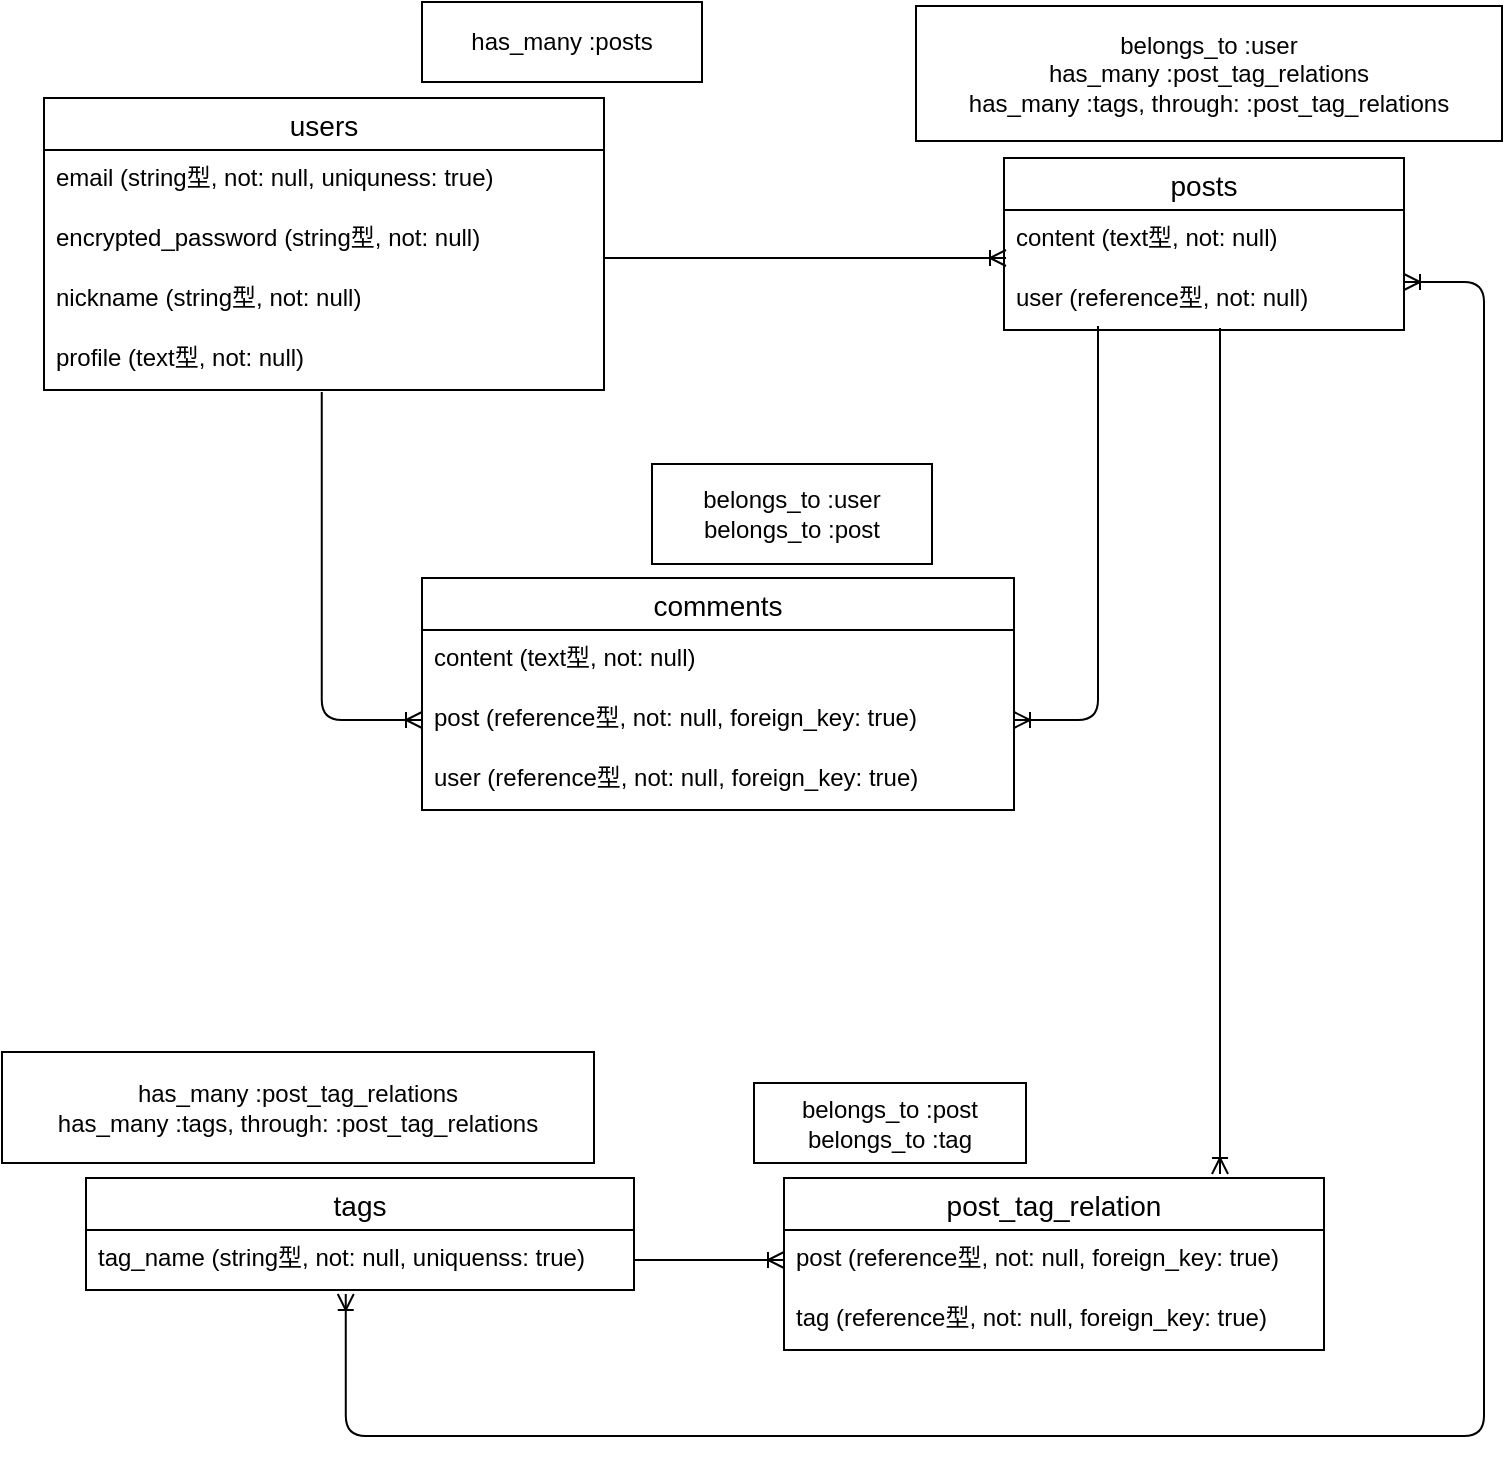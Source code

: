 <mxfile>
    <diagram id="Z1s4bV7Bnnmax4GUUH1A" name="ページ1">
        <mxGraphModel dx="912" dy="594" grid="0" gridSize="10" guides="1" tooltips="1" connect="1" arrows="1" fold="1" page="1" pageScale="1" pageWidth="827" pageHeight="1169" math="0" shadow="0">
            <root>
                <mxCell id="0"/>
                <mxCell id="1" parent="0"/>
                <mxCell id="2" value="users" style="swimlane;fontStyle=0;childLayout=stackLayout;horizontal=1;startSize=26;horizontalStack=0;resizeParent=1;resizeParentMax=0;resizeLast=0;collapsible=1;marginBottom=0;align=center;fontSize=14;" parent="1" vertex="1">
                    <mxGeometry x="40" y="120" width="280" height="146" as="geometry"/>
                </mxCell>
                <mxCell id="4" value="email (string型, not: null, uniquness: true)" style="text;strokeColor=none;fillColor=none;spacingLeft=4;spacingRight=4;overflow=hidden;rotatable=0;points=[[0,0.5],[1,0.5]];portConstraint=eastwest;fontSize=12;" parent="2" vertex="1">
                    <mxGeometry y="26" width="280" height="30" as="geometry"/>
                </mxCell>
                <mxCell id="5" value="encrypted_password (string型, not: null)" style="text;strokeColor=none;fillColor=none;spacingLeft=4;spacingRight=4;overflow=hidden;rotatable=0;points=[[0,0.5],[1,0.5]];portConstraint=eastwest;fontSize=12;" parent="2" vertex="1">
                    <mxGeometry y="56" width="280" height="30" as="geometry"/>
                </mxCell>
                <mxCell id="95" value="nickname (string型, not: null)" style="text;strokeColor=none;fillColor=none;spacingLeft=4;spacingRight=4;overflow=hidden;rotatable=0;points=[[0,0.5],[1,0.5]];portConstraint=eastwest;fontSize=12;" parent="2" vertex="1">
                    <mxGeometry y="86" width="280" height="30" as="geometry"/>
                </mxCell>
                <mxCell id="7" value="profile (text型, not: null)" style="text;strokeColor=none;fillColor=none;spacingLeft=4;spacingRight=4;overflow=hidden;rotatable=0;points=[[0,0.5],[1,0.5]];portConstraint=eastwest;fontSize=12;" parent="2" vertex="1">
                    <mxGeometry y="116" width="280" height="30" as="geometry"/>
                </mxCell>
                <mxCell id="99" value="posts" style="swimlane;fontStyle=0;childLayout=stackLayout;horizontal=1;startSize=26;horizontalStack=0;resizeParent=1;resizeParentMax=0;resizeLast=0;collapsible=1;marginBottom=0;align=center;fontSize=14;" parent="1" vertex="1">
                    <mxGeometry x="520" y="150" width="200" height="86" as="geometry"/>
                </mxCell>
                <mxCell id="100" value="content (text型, not: null)" style="text;strokeColor=none;fillColor=none;spacingLeft=4;spacingRight=4;overflow=hidden;rotatable=0;points=[[0,0.5],[1,0.5]];portConstraint=eastwest;fontSize=12;" parent="99" vertex="1">
                    <mxGeometry y="26" width="200" height="30" as="geometry"/>
                </mxCell>
                <mxCell id="101" value="user (reference型, not: null)" style="text;strokeColor=none;fillColor=none;spacingLeft=4;spacingRight=4;overflow=hidden;rotatable=0;points=[[0,0.5],[1,0.5]];portConstraint=eastwest;fontSize=12;" parent="99" vertex="1">
                    <mxGeometry y="56" width="200" height="30" as="geometry"/>
                </mxCell>
                <mxCell id="105" value="comments" style="swimlane;fontStyle=0;childLayout=stackLayout;horizontal=1;startSize=26;horizontalStack=0;resizeParent=1;resizeParentMax=0;resizeLast=0;collapsible=1;marginBottom=0;align=center;fontSize=14;" parent="1" vertex="1">
                    <mxGeometry x="229" y="360" width="296" height="116" as="geometry"/>
                </mxCell>
                <mxCell id="106" value="content (text型, not: null)" style="text;strokeColor=none;fillColor=none;spacingLeft=4;spacingRight=4;overflow=hidden;rotatable=0;points=[[0,0.5],[1,0.5]];portConstraint=eastwest;fontSize=12;" parent="105" vertex="1">
                    <mxGeometry y="26" width="296" height="30" as="geometry"/>
                </mxCell>
                <mxCell id="107" value="post (reference型, not: null, foreign_key: true)" style="text;strokeColor=none;fillColor=none;spacingLeft=4;spacingRight=4;overflow=hidden;rotatable=0;points=[[0,0.5],[1,0.5]];portConstraint=eastwest;fontSize=12;" parent="105" vertex="1">
                    <mxGeometry y="56" width="296" height="30" as="geometry"/>
                </mxCell>
                <mxCell id="108" value="user (reference型, not: null, foreign_key: true)" style="text;strokeColor=none;fillColor=none;spacingLeft=4;spacingRight=4;overflow=hidden;rotatable=0;points=[[0,0.5],[1,0.5]];portConstraint=eastwest;fontSize=12;" parent="105" vertex="1">
                    <mxGeometry y="86" width="296" height="30" as="geometry"/>
                </mxCell>
                <mxCell id="110" value="" style="edgeStyle=entityRelationEdgeStyle;fontSize=12;html=1;endArrow=ERoneToMany;entryX=0.005;entryY=0.8;entryDx=0;entryDy=0;entryPerimeter=0;" parent="1" target="100" edge="1">
                    <mxGeometry width="100" height="100" relative="1" as="geometry">
                        <mxPoint x="320" y="200" as="sourcePoint"/>
                        <mxPoint x="420" y="100" as="targetPoint"/>
                    </mxGeometry>
                </mxCell>
                <mxCell id="112" value="" style="fontSize=12;html=1;endArrow=ERoneToMany;edgeStyle=elbowEdgeStyle;elbow=vertical;" parent="1" target="107" edge="1">
                    <mxGeometry width="100" height="100" relative="1" as="geometry">
                        <mxPoint x="567" y="234" as="sourcePoint"/>
                        <mxPoint x="560" y="420" as="targetPoint"/>
                        <Array as="points">
                            <mxPoint x="514" y="431"/>
                            <mxPoint x="576" y="430"/>
                        </Array>
                    </mxGeometry>
                </mxCell>
                <mxCell id="113" value="" style="edgeStyle=elbowEdgeStyle;fontSize=12;html=1;endArrow=ERoneToMany;elbow=vertical;entryX=0;entryY=0.5;entryDx=0;entryDy=0;exitX=0.496;exitY=1.033;exitDx=0;exitDy=0;exitPerimeter=0;" parent="1" source="7" target="107" edge="1">
                    <mxGeometry width="100" height="100" relative="1" as="geometry">
                        <mxPoint x="160" y="360" as="sourcePoint"/>
                        <mxPoint x="280" y="290" as="targetPoint"/>
                        <Array as="points">
                            <mxPoint x="200" y="431"/>
                        </Array>
                    </mxGeometry>
                </mxCell>
                <mxCell id="116" value="belongs_to :user&lt;br&gt;has_many :post_tag_relations&lt;br&gt;has_many :tags, through: :post_tag_relations" style="whiteSpace=wrap;html=1;align=center;" parent="1" vertex="1">
                    <mxGeometry x="476" y="74" width="293" height="67.5" as="geometry"/>
                </mxCell>
                <mxCell id="117" value="has_many :posts" style="whiteSpace=wrap;html=1;align=center;" parent="1" vertex="1">
                    <mxGeometry x="229" y="72" width="140" height="40" as="geometry"/>
                </mxCell>
                <mxCell id="120" value="belongs_to :user&lt;br&gt;belongs_to :post" style="whiteSpace=wrap;html=1;align=center;" parent="1" vertex="1">
                    <mxGeometry x="344" y="303" width="140" height="50" as="geometry"/>
                </mxCell>
                <mxCell id="121" value="tags" style="swimlane;fontStyle=0;childLayout=stackLayout;horizontal=1;startSize=26;horizontalStack=0;resizeParent=1;resizeParentMax=0;resizeLast=0;collapsible=1;marginBottom=0;align=center;fontSize=14;" vertex="1" parent="1">
                    <mxGeometry x="61" y="660" width="274" height="56" as="geometry"/>
                </mxCell>
                <mxCell id="123" value="tag_name (string型, not: null, uniquenss: true)" style="text;strokeColor=none;fillColor=none;spacingLeft=4;spacingRight=4;overflow=hidden;rotatable=0;points=[[0,0.5],[1,0.5]];portConstraint=eastwest;fontSize=12;" vertex="1" parent="121">
                    <mxGeometry y="26" width="274" height="30" as="geometry"/>
                </mxCell>
                <mxCell id="126" value="post_tag_relation" style="swimlane;fontStyle=0;childLayout=stackLayout;horizontal=1;startSize=26;horizontalStack=0;resizeParent=1;resizeParentMax=0;resizeLast=0;collapsible=1;marginBottom=0;align=center;fontSize=14;" vertex="1" parent="1">
                    <mxGeometry x="410" y="660" width="270" height="86" as="geometry"/>
                </mxCell>
                <mxCell id="127" value="post (reference型, not: null, foreign_key: true)" style="text;strokeColor=none;fillColor=none;spacingLeft=4;spacingRight=4;overflow=hidden;rotatable=0;points=[[0,0.5],[1,0.5]];portConstraint=eastwest;fontSize=12;" vertex="1" parent="126">
                    <mxGeometry y="26" width="270" height="30" as="geometry"/>
                </mxCell>
                <mxCell id="128" value="tag (reference型, not: null, foreign_key: true)" style="text;strokeColor=none;fillColor=none;spacingLeft=4;spacingRight=4;overflow=hidden;rotatable=0;points=[[0,0.5],[1,0.5]];portConstraint=eastwest;fontSize=12;" vertex="1" parent="126">
                    <mxGeometry y="56" width="270" height="30" as="geometry"/>
                </mxCell>
                <mxCell id="133" value="" style="fontSize=12;html=1;endArrow=ERoneToMany;exitX=0.54;exitY=0.967;exitDx=0;exitDy=0;exitPerimeter=0;" edge="1" parent="1" source="101">
                    <mxGeometry width="100" height="100" relative="1" as="geometry">
                        <mxPoint x="622" y="562" as="sourcePoint"/>
                        <mxPoint x="628" y="658" as="targetPoint"/>
                    </mxGeometry>
                </mxCell>
                <mxCell id="134" value="" style="edgeStyle=entityRelationEdgeStyle;fontSize=12;html=1;endArrow=ERoneToMany;entryX=0;entryY=0.5;entryDx=0;entryDy=0;" edge="1" parent="1" source="123" target="127">
                    <mxGeometry width="100" height="100" relative="1" as="geometry">
                        <mxPoint x="335" y="703" as="sourcePoint"/>
                        <mxPoint x="435" y="603" as="targetPoint"/>
                    </mxGeometry>
                </mxCell>
                <mxCell id="137" value="" style="edgeStyle=orthogonalEdgeStyle;fontSize=12;html=1;endArrow=ERoneToMany;startArrow=ERoneToMany;exitX=0.474;exitY=1.067;exitDx=0;exitDy=0;exitPerimeter=0;" edge="1" parent="1" source="123" target="101">
                    <mxGeometry width="100" height="100" relative="1" as="geometry">
                        <mxPoint x="698" y="587" as="sourcePoint"/>
                        <mxPoint x="685" y="236" as="targetPoint"/>
                        <Array as="points">
                            <mxPoint x="191" y="789"/>
                            <mxPoint x="760" y="789"/>
                            <mxPoint x="760" y="212"/>
                        </Array>
                    </mxGeometry>
                </mxCell>
                <mxCell id="140" value="has_many :post_tag_relations&lt;br&gt;has_many :tags, through: :post_tag_relations" style="whiteSpace=wrap;html=1;align=center;" vertex="1" parent="1">
                    <mxGeometry x="19" y="597" width="296" height="55.5" as="geometry"/>
                </mxCell>
                <mxCell id="141" value="belongs_to :post&lt;br&gt;belongs_to :tag" style="whiteSpace=wrap;html=1;align=center;" vertex="1" parent="1">
                    <mxGeometry x="395" y="612.5" width="136" height="40" as="geometry"/>
                </mxCell>
            </root>
        </mxGraphModel>
    </diagram>
</mxfile>